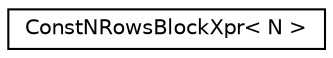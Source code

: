 digraph "Graphical Class Hierarchy"
{
  edge [fontname="Helvetica",fontsize="10",labelfontname="Helvetica",labelfontsize="10"];
  node [fontname="Helvetica",fontsize="10",shape=record];
  rankdir="LR";
  Node1 [label="ConstNRowsBlockXpr\< N \>",height=0.2,width=0.4,color="black", fillcolor="white", style="filled",URL="$struct_const_n_rows_block_xpr.html"];
}
